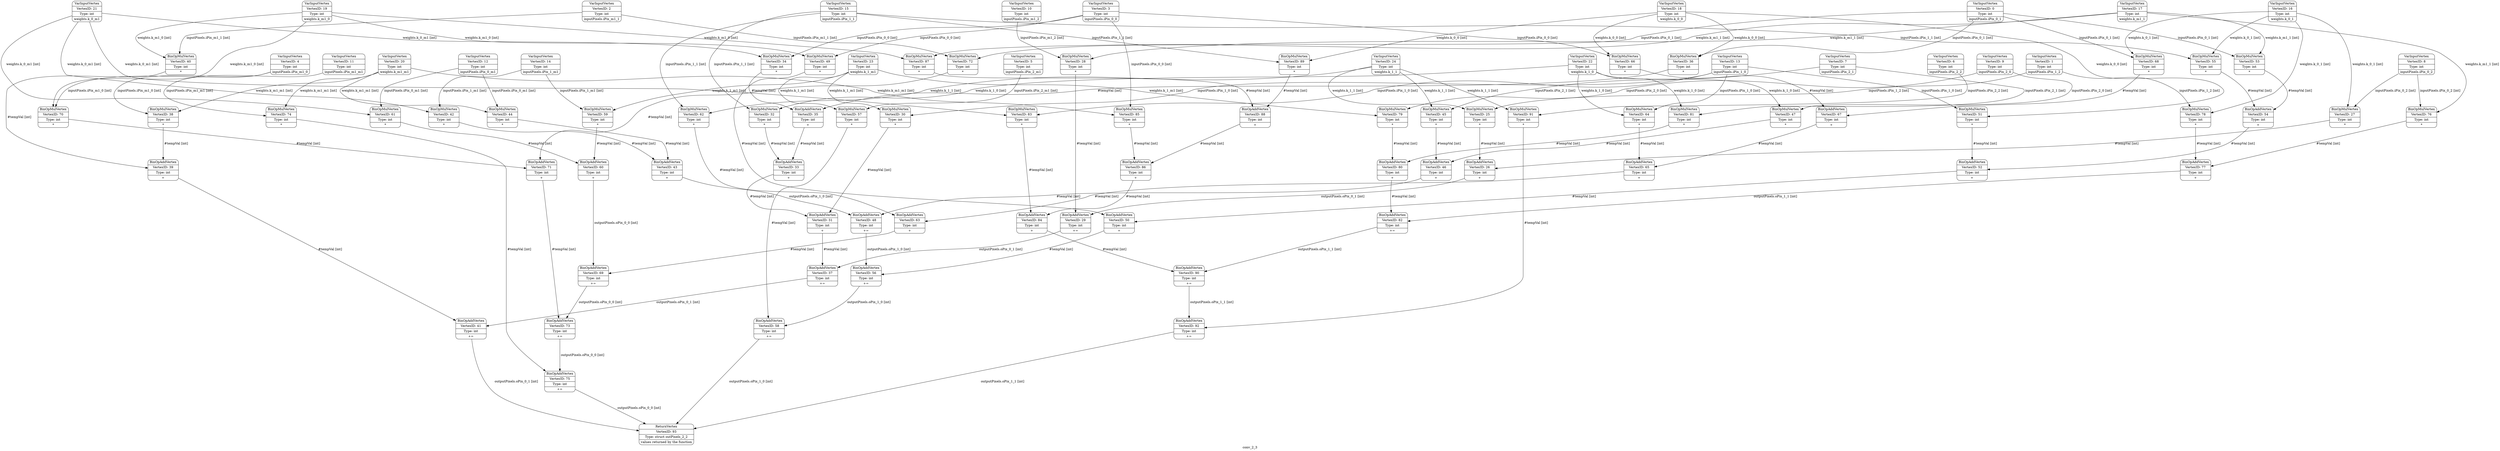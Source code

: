 digraph G {
graph [label= "conv_2_3", nodesep = 0.8, ranksep = 1.75]
0[shape=Mrecord rank=source label="{ VarInputVertex|VertexID: 0|Type: int|inputPixels\.iPix_0_1}"];
1[shape=Mrecord rank=source label="{ VarInputVertex|VertexID: 1|Type: int|inputPixels\.iPix_1_2}"];
2[shape=Mrecord rank=source label="{ VarInputVertex|VertexID: 2|Type: int|inputPixels\.iPix_m1_1}"];
3[shape=Mrecord rank=source label="{ VarInputVertex|VertexID: 3|Type: int|inputPixels\.iPix_0_0}"];
4[shape=Mrecord rank=source label="{ VarInputVertex|VertexID: 4|Type: int|inputPixels\.iPix_m1_0}"];
5[shape=Mrecord rank=source label="{ VarInputVertex|VertexID: 5|Type: int|inputPixels\.iPix_2_m1}"];
6[shape=Mrecord rank=source label="{ VarInputVertex|VertexID: 6|Type: int|inputPixels\.iPix_2_2}"];
7[shape=Mrecord rank=source label="{ VarInputVertex|VertexID: 7|Type: int|inputPixels\.iPix_2_1}"];
8[shape=Mrecord rank=source label="{ VarInputVertex|VertexID: 8|Type: int|inputPixels\.iPix_0_2}"];
9[shape=Mrecord rank=source label="{ VarInputVertex|VertexID: 9|Type: int|inputPixels\.iPix_2_0}"];
10[shape=Mrecord rank=source label="{ VarInputVertex|VertexID: 10|Type: int|inputPixels\.iPix_m1_2}"];
11[shape=Mrecord rank=source label="{ VarInputVertex|VertexID: 11|Type: int|inputPixels\.iPix_m1_m1}"];
12[shape=Mrecord rank=source label="{ VarInputVertex|VertexID: 12|Type: int|inputPixels\.iPix_0_m1}"];
13[shape=Mrecord rank=source label="{ VarInputVertex|VertexID: 13|Type: int|inputPixels\.iPix_1_0}"];
14[shape=Mrecord rank=source label="{ VarInputVertex|VertexID: 14|Type: int|inputPixels\.iPix_1_m1}"];
15[shape=Mrecord rank=source label="{ VarInputVertex|VertexID: 15|Type: int|inputPixels\.iPix_1_1}"];
16[shape=Mrecord rank=source label="{ VarInputVertex|VertexID: 16|Type: int|weights\.k_0_1}"];
17[shape=Mrecord rank=source label="{ VarInputVertex|VertexID: 17|Type: int|weights\.k_m1_1}"];
18[shape=Mrecord rank=source label="{ VarInputVertex|VertexID: 18|Type: int|weights\.k_0_0}"];
19[shape=Mrecord rank=source label="{ VarInputVertex|VertexID: 19|Type: int|weights\.k_m1_0}"];
20[shape=Mrecord rank=source label="{ VarInputVertex|VertexID: 20|Type: int|weights\.k_m1_m1}"];
21[shape=Mrecord rank=source label="{ VarInputVertex|VertexID: 21|Type: int|weights\.k_0_m1}"];
22[shape=Mrecord rank=source label="{ VarInputVertex|VertexID: 22|Type: int|weights\.k_1_0}"];
23[shape=Mrecord rank=source label="{ VarInputVertex|VertexID: 23|Type: int|weights\.k_1_m1}"];
24[shape=Mrecord rank=source label="{ VarInputVertex|VertexID: 24|Type: int|weights\.k_1_1}"];
25[shape=Mrecord label="{ BinOpMulVertex|VertexID: 25|Type: int|*}"];
26[shape=Mrecord label="{ BinOpAddVertex|VertexID: 26|Type: int|+}"];
27[shape=Mrecord label="{ BinOpMulVertex|VertexID: 27|Type: int|*}"];
28[shape=Mrecord label="{ BinOpMulVertex|VertexID: 28|Type: int|*}"];
29[shape=Mrecord label="{ BinOpAddVertex|VertexID: 29|Type: int|+=}"];
30[shape=Mrecord label="{ BinOpMulVertex|VertexID: 30|Type: int|*}"];
31[shape=Mrecord label="{ BinOpAddVertex|VertexID: 31|Type: int|+}"];
32[shape=Mrecord label="{ BinOpMulVertex|VertexID: 32|Type: int|*}"];
33[shape=Mrecord label="{ BinOpAddVertex|VertexID: 33|Type: int|+}"];
34[shape=Mrecord label="{ BinOpMulVertex|VertexID: 34|Type: int|*}"];
35[shape=Mrecord label="{ BinOpAddVertex|VertexID: 35|Type: int|+}"];
36[shape=Mrecord label="{ BinOpMulVertex|VertexID: 36|Type: int|*}"];
37[shape=Mrecord label="{ BinOpAddVertex|VertexID: 37|Type: int|+=}"];
38[shape=Mrecord label="{ BinOpMulVertex|VertexID: 38|Type: int|*}"];
39[shape=Mrecord label="{ BinOpAddVertex|VertexID: 39|Type: int|+}"];
40[shape=Mrecord label="{ BinOpMulVertex|VertexID: 40|Type: int|*}"];
41[shape=Mrecord label="{ BinOpAddVertex|VertexID: 41|Type: int|+=}"];
42[shape=Mrecord label="{ BinOpMulVertex|VertexID: 42|Type: int|*}"];
43[shape=Mrecord label="{ BinOpAddVertex|VertexID: 43|Type: int|+}"];
44[shape=Mrecord label="{ BinOpMulVertex|VertexID: 44|Type: int|*}"];
45[shape=Mrecord label="{ BinOpMulVertex|VertexID: 45|Type: int|*}"];
46[shape=Mrecord label="{ BinOpAddVertex|VertexID: 46|Type: int|+}"];
47[shape=Mrecord label="{ BinOpMulVertex|VertexID: 47|Type: int|*}"];
48[shape=Mrecord label="{ BinOpAddVertex|VertexID: 48|Type: int|+=}"];
49[shape=Mrecord label="{ BinOpMulVertex|VertexID: 49|Type: int|*}"];
50[shape=Mrecord label="{ BinOpAddVertex|VertexID: 50|Type: int|+}"];
51[shape=Mrecord label="{ BinOpMulVertex|VertexID: 51|Type: int|*}"];
52[shape=Mrecord label="{ BinOpAddVertex|VertexID: 52|Type: int|+}"];
53[shape=Mrecord label="{ BinOpMulVertex|VertexID: 53|Type: int|*}"];
54[shape=Mrecord label="{ BinOpAddVertex|VertexID: 54|Type: int|+}"];
55[shape=Mrecord label="{ BinOpMulVertex|VertexID: 55|Type: int|*}"];
56[shape=Mrecord label="{ BinOpAddVertex|VertexID: 56|Type: int|+=}"];
57[shape=Mrecord label="{ BinOpMulVertex|VertexID: 57|Type: int|*}"];
58[shape=Mrecord label="{ BinOpAddVertex|VertexID: 58|Type: int|+=}"];
59[shape=Mrecord label="{ BinOpMulVertex|VertexID: 59|Type: int|*}"];
60[shape=Mrecord label="{ BinOpAddVertex|VertexID: 60|Type: int|+}"];
61[shape=Mrecord label="{ BinOpMulVertex|VertexID: 61|Type: int|*}"];
62[shape=Mrecord label="{ BinOpMulVertex|VertexID: 62|Type: int|*}"];
63[shape=Mrecord label="{ BinOpAddVertex|VertexID: 63|Type: int|+}"];
64[shape=Mrecord label="{ BinOpMulVertex|VertexID: 64|Type: int|*}"];
65[shape=Mrecord label="{ BinOpAddVertex|VertexID: 65|Type: int|+}"];
66[shape=Mrecord label="{ BinOpMulVertex|VertexID: 66|Type: int|*}"];
67[shape=Mrecord label="{ BinOpAddVertex|VertexID: 67|Type: int|+}"];
68[shape=Mrecord label="{ BinOpMulVertex|VertexID: 68|Type: int|*}"];
69[shape=Mrecord label="{ BinOpAddVertex|VertexID: 69|Type: int|+=}"];
70[shape=Mrecord label="{ BinOpMulVertex|VertexID: 70|Type: int|*}"];
71[shape=Mrecord label="{ BinOpAddVertex|VertexID: 71|Type: int|+}"];
72[shape=Mrecord label="{ BinOpMulVertex|VertexID: 72|Type: int|*}"];
73[shape=Mrecord label="{ BinOpAddVertex|VertexID: 73|Type: int|+=}"];
74[shape=Mrecord label="{ BinOpMulVertex|VertexID: 74|Type: int|*}"];
75[shape=Mrecord label="{ BinOpAddVertex|VertexID: 75|Type: int|+=}"];
76[shape=Mrecord label="{ BinOpMulVertex|VertexID: 76|Type: int|*}"];
77[shape=Mrecord label="{ BinOpAddVertex|VertexID: 77|Type: int|+}"];
78[shape=Mrecord label="{ BinOpMulVertex|VertexID: 78|Type: int|*}"];
79[shape=Mrecord label="{ BinOpMulVertex|VertexID: 79|Type: int|*}"];
80[shape=Mrecord label="{ BinOpAddVertex|VertexID: 80|Type: int|+}"];
81[shape=Mrecord label="{ BinOpMulVertex|VertexID: 81|Type: int|*}"];
82[shape=Mrecord label="{ BinOpAddVertex|VertexID: 82|Type: int|+=}"];
83[shape=Mrecord label="{ BinOpMulVertex|VertexID: 83|Type: int|*}"];
84[shape=Mrecord label="{ BinOpAddVertex|VertexID: 84|Type: int|+}"];
85[shape=Mrecord label="{ BinOpMulVertex|VertexID: 85|Type: int|*}"];
86[shape=Mrecord label="{ BinOpAddVertex|VertexID: 86|Type: int|+}"];
87[shape=Mrecord label="{ BinOpMulVertex|VertexID: 87|Type: int|*}"];
88[shape=Mrecord label="{ BinOpAddVertex|VertexID: 88|Type: int|+}"];
89[shape=Mrecord label="{ BinOpMulVertex|VertexID: 89|Type: int|*}"];
90[shape=Mrecord label="{ BinOpAddVertex|VertexID: 90|Type: int|+=}"];
91[shape=Mrecord label="{ BinOpMulVertex|VertexID: 91|Type: int|*}"];
92[shape=Mrecord label="{ BinOpAddVertex|VertexID: 92|Type: int|+=}"];
93[shape=Mrecord label="{ ReturnVertex|VertexID: 93|Type: struct outPixels_2_2|values returned by the function}"];
24->25 [ label=" weights.k_1_1 \[int\]"];
1->25 [ label=" inputPixels.iPix_1_2 \[int\]"];
25->26 [ label=" #tempVal \[int\]"];
16->27 [ label=" weights.k_0_1 \[int\]"];
8->27 [ label=" inputPixels.iPix_0_2 \[int\]"];
27->26 [ label=" #tempVal \[int\]"];
17->28 [ label=" weights.k_m1_1 \[int\]"];
10->28 [ label=" inputPixels.iPix_m1_2 \[int\]"];
28->29 [ label=" #tempVal \[int\]"];
26->29 [ label=" outputPixels.oPix_0_1 \[int\]"];
23->30 [ label=" weights.k_1_m1 \[int\]"];
13->30 [ label=" inputPixels.iPix_1_0 \[int\]"];
30->31 [ label=" #tempVal \[int\]"];
22->32 [ label=" weights.k_1_0 \[int\]"];
15->32 [ label=" inputPixels.iPix_1_1 \[int\]"];
32->33 [ label=" #tempVal \[int\]"];
21->34 [ label=" weights.k_0_m1 \[int\]"];
3->34 [ label=" inputPixels.iPix_0_0 \[int\]"];
34->35 [ label=" #tempVal \[int\]"];
18->36 [ label=" weights.k_0_0 \[int\]"];
0->36 [ label=" inputPixels.iPix_0_1 \[int\]"];
36->35 [ label=" #tempVal \[int\]"];
35->33 [ label=" #tempVal \[int\]"];
33->31 [ label=" #tempVal \[int\]"];
31->37 [ label=" #tempVal \[int\]"];
29->37 [ label=" outputPixels.oPix_0_1 \[int\]"];
20->38 [ label=" weights.k_m1_m1 \[int\]"];
4->38 [ label=" inputPixels.iPix_m1_0 \[int\]"];
38->39 [ label=" #tempVal \[int\]"];
19->40 [ label=" weights.k_m1_0 \[int\]"];
2->40 [ label=" inputPixels.iPix_m1_1 \[int\]"];
40->39 [ label=" #tempVal \[int\]"];
39->41 [ label=" #tempVal \[int\]"];
37->41 [ label=" outputPixels.oPix_0_1 \[int\]"];
21->42 [ label=" weights.k_0_m1 \[int\]"];
14->42 [ label=" inputPixels.iPix_1_m1 \[int\]"];
42->43 [ label=" #tempVal \[int\]"];
20->44 [ label=" weights.k_m1_m1 \[int\]"];
12->44 [ label=" inputPixels.iPix_0_m1 \[int\]"];
44->43 [ label=" #tempVal \[int\]"];
24->45 [ label=" weights.k_1_1 \[int\]"];
7->45 [ label=" inputPixels.iPix_2_1 \[int\]"];
45->46 [ label=" #tempVal \[int\]"];
22->47 [ label=" weights.k_1_0 \[int\]"];
9->47 [ label=" inputPixels.iPix_2_0 \[int\]"];
47->46 [ label=" #tempVal \[int\]"];
46->48 [ label=" #tempVal \[int\]"];
43->48 [ label=" outputPixels.oPix_1_0 \[int\]"];
19->49 [ label=" weights.k_m1_0 \[int\]"];
3->49 [ label=" inputPixels.iPix_0_0 \[int\]"];
49->50 [ label=" #tempVal \[int\]"];
18->51 [ label=" weights.k_0_0 \[int\]"];
13->51 [ label=" inputPixels.iPix_1_0 \[int\]"];
51->52 [ label=" #tempVal \[int\]"];
17->53 [ label=" weights.k_m1_1 \[int\]"];
0->53 [ label=" inputPixels.iPix_0_1 \[int\]"];
53->54 [ label=" #tempVal \[int\]"];
16->55 [ label=" weights.k_0_1 \[int\]"];
15->55 [ label=" inputPixels.iPix_1_1 \[int\]"];
55->54 [ label=" #tempVal \[int\]"];
54->52 [ label=" #tempVal \[int\]"];
52->50 [ label=" #tempVal \[int\]"];
50->56 [ label=" #tempVal \[int\]"];
48->56 [ label=" outputPixels.oPix_1_0 \[int\]"];
23->57 [ label=" weights.k_1_m1 \[int\]"];
5->57 [ label=" inputPixels.iPix_2_m1 \[int\]"];
57->58 [ label=" #tempVal \[int\]"];
56->58 [ label=" outputPixels.oPix_1_0 \[int\]"];
23->59 [ label=" weights.k_1_m1 \[int\]"];
14->59 [ label=" inputPixels.iPix_1_m1 \[int\]"];
59->60 [ label=" #tempVal \[int\]"];
21->61 [ label=" weights.k_0_m1 \[int\]"];
12->61 [ label=" inputPixels.iPix_0_m1 \[int\]"];
61->60 [ label=" #tempVal \[int\]"];
24->62 [ label=" weights.k_1_1 \[int\]"];
15->62 [ label=" inputPixels.iPix_1_1 \[int\]"];
62->63 [ label=" #tempVal \[int\]"];
22->64 [ label=" weights.k_1_0 \[int\]"];
13->64 [ label=" inputPixels.iPix_1_0 \[int\]"];
64->65 [ label=" #tempVal \[int\]"];
18->66 [ label=" weights.k_0_0 \[int\]"];
3->66 [ label=" inputPixels.iPix_0_0 \[int\]"];
66->67 [ label=" #tempVal \[int\]"];
16->68 [ label=" weights.k_0_1 \[int\]"];
0->68 [ label=" inputPixels.iPix_0_1 \[int\]"];
68->67 [ label=" #tempVal \[int\]"];
67->65 [ label=" #tempVal \[int\]"];
65->63 [ label=" #tempVal \[int\]"];
63->69 [ label=" #tempVal \[int\]"];
60->69 [ label=" outputPixels.oPix_0_0 \[int\]"];
19->70 [ label=" weights.k_m1_0 \[int\]"];
4->70 [ label=" inputPixels.iPix_m1_0 \[int\]"];
70->71 [ label=" #tempVal \[int\]"];
17->72 [ label=" weights.k_m1_1 \[int\]"];
2->72 [ label=" inputPixels.iPix_m1_1 \[int\]"];
72->71 [ label=" #tempVal \[int\]"];
71->73 [ label=" #tempVal \[int\]"];
69->73 [ label=" outputPixels.oPix_0_0 \[int\]"];
20->74 [ label=" weights.k_m1_m1 \[int\]"];
11->74 [ label=" inputPixels.iPix_m1_m1 \[int\]"];
74->75 [ label=" #tempVal \[int\]"];
73->75 [ label=" outputPixels.oPix_0_0 \[int\]"];
17->76 [ label=" weights.k_m1_1 \[int\]"];
8->76 [ label=" inputPixels.iPix_0_2 \[int\]"];
76->77 [ label=" #tempVal \[int\]"];
16->78 [ label=" weights.k_0_1 \[int\]"];
1->78 [ label=" inputPixels.iPix_1_2 \[int\]"];
78->77 [ label=" #tempVal \[int\]"];
23->79 [ label=" weights.k_1_m1 \[int\]"];
9->79 [ label=" inputPixels.iPix_2_0 \[int\]"];
79->80 [ label=" #tempVal \[int\]"];
22->81 [ label=" weights.k_1_0 \[int\]"];
7->81 [ label=" inputPixels.iPix_2_1 \[int\]"];
81->80 [ label=" #tempVal \[int\]"];
80->82 [ label=" #tempVal \[int\]"];
77->82 [ label=" outputPixels.oPix_1_1 \[int\]"];
21->83 [ label=" weights.k_0_m1 \[int\]"];
13->83 [ label=" inputPixels.iPix_1_0 \[int\]"];
83->84 [ label=" #tempVal \[int\]"];
20->85 [ label=" weights.k_m1_m1 \[int\]"];
3->85 [ label=" inputPixels.iPix_0_0 \[int\]"];
85->86 [ label=" #tempVal \[int\]"];
19->87 [ label=" weights.k_m1_0 \[int\]"];
0->87 [ label=" inputPixels.iPix_0_1 \[int\]"];
87->88 [ label=" #tempVal \[int\]"];
18->89 [ label=" weights.k_0_0 \[int\]"];
15->89 [ label=" inputPixels.iPix_1_1 \[int\]"];
89->88 [ label=" #tempVal \[int\]"];
88->86 [ label=" #tempVal \[int\]"];
86->84 [ label=" #tempVal \[int\]"];
84->90 [ label=" #tempVal \[int\]"];
82->90 [ label=" outputPixels.oPix_1_1 \[int\]"];
24->91 [ label=" weights.k_1_1 \[int\]"];
6->91 [ label=" inputPixels.iPix_2_2 \[int\]"];
91->92 [ label=" #tempVal \[int\]"];
90->92 [ label=" outputPixels.oPix_1_1 \[int\]"];
41->93 [ label=" outputPixels.oPix_0_1 \[int\]"];
58->93 [ label=" outputPixels.oPix_1_0 \[int\]"];
75->93 [ label=" outputPixels.oPix_0_0 \[int\]"];
92->93 [ label=" outputPixels.oPix_1_1 \[int\]"];
}

